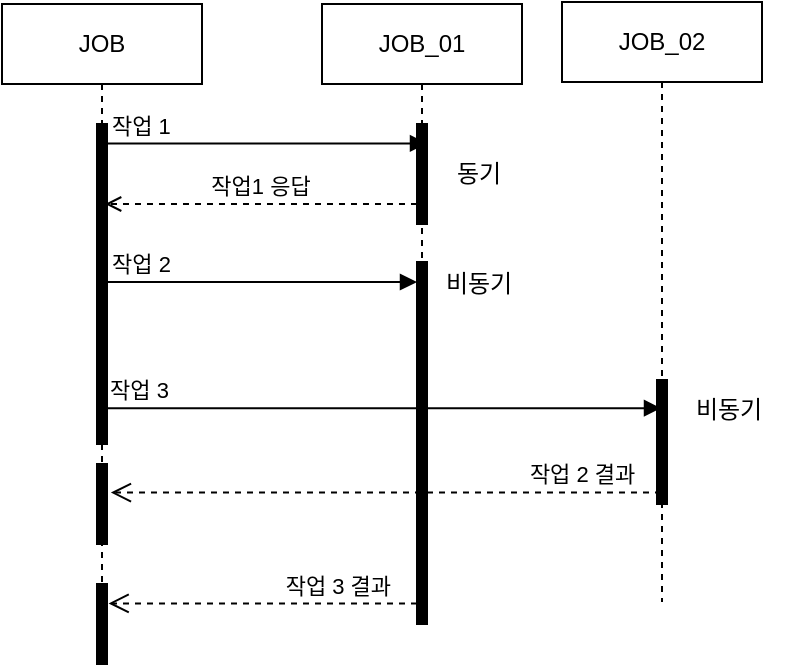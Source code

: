 <mxfile version="22.1.18" type="github">
  <diagram name="페이지-1" id="HAdsagcqMK5C1EckOBzp">
    <mxGraphModel dx="475" dy="455" grid="1" gridSize="10" guides="1" tooltips="1" connect="1" arrows="1" fold="1" page="1" pageScale="1" pageWidth="827" pageHeight="1169" math="0" shadow="0">
      <root>
        <mxCell id="0" />
        <mxCell id="1" parent="0" />
        <mxCell id="9eqFvRkzTiV2USN3E8BD-26" value="&amp;nbsp; &amp;nbsp; &amp;nbsp; &amp;nbsp; &amp;nbsp; &amp;nbsp; &amp;nbsp; &amp;nbsp; &amp;nbsp; &amp;nbsp; &amp;nbsp; &amp;nbsp; &amp;nbsp; &amp;nbsp; &amp;nbsp; &amp;nbsp; &amp;nbsp; &amp;nbsp; &amp;nbsp; &amp;nbsp; &amp;nbsp; &amp;nbsp; &amp;nbsp; &amp;nbsp; &amp;nbsp; &amp;nbsp; &amp;nbsp; &amp;nbsp; &amp;nbsp; &amp;nbsp; &amp;nbsp; &amp;nbsp; 작업 2 결과" style="html=1;verticalAlign=bottom;endArrow=open;dashed=1;endSize=8;curved=0;rounded=0;entryX=1.386;entryY=0.357;entryDx=0;entryDy=0;entryPerimeter=0;" edge="1" parent="1" source="9eqFvRkzTiV2USN3E8BD-23" target="9eqFvRkzTiV2USN3E8BD-25">
          <mxGeometry relative="1" as="geometry">
            <mxPoint x="385" y="323" as="sourcePoint" />
            <mxPoint x="233" y="360" as="targetPoint" />
          </mxGeometry>
        </mxCell>
        <mxCell id="9eqFvRkzTiV2USN3E8BD-10" value="JOB" style="shape=umlLifeline;perimeter=lifelinePerimeter;whiteSpace=wrap;html=1;container=1;dropTarget=0;collapsible=0;recursiveResize=0;outlineConnect=0;portConstraint=eastwest;newEdgeStyle={&quot;edgeStyle&quot;:&quot;elbowEdgeStyle&quot;,&quot;elbow&quot;:&quot;vertical&quot;,&quot;curved&quot;:0,&quot;rounded&quot;:0};" vertex="1" parent="1">
          <mxGeometry x="170" y="50" width="100" height="300" as="geometry" />
        </mxCell>
        <mxCell id="9eqFvRkzTiV2USN3E8BD-11" value="JOB_01" style="shape=umlLifeline;perimeter=lifelinePerimeter;whiteSpace=wrap;html=1;container=1;dropTarget=0;collapsible=0;recursiveResize=0;outlineConnect=0;portConstraint=eastwest;newEdgeStyle={&quot;edgeStyle&quot;:&quot;elbowEdgeStyle&quot;,&quot;elbow&quot;:&quot;vertical&quot;,&quot;curved&quot;:0,&quot;rounded&quot;:0};" vertex="1" parent="1">
          <mxGeometry x="330" y="50" width="100" height="300" as="geometry" />
        </mxCell>
        <mxCell id="9eqFvRkzTiV2USN3E8BD-12" value="" style="html=1;points=[];perimeter=orthogonalPerimeter;fillColor=strokeColor;align=left;verticalAlign=top;spacingLeft=10;" vertex="1" parent="1">
          <mxGeometry x="217.5" y="110" width="5" height="160" as="geometry" />
        </mxCell>
        <mxCell id="9eqFvRkzTiV2USN3E8BD-13" value="작업 1&amp;nbsp;" style="html=1;verticalAlign=bottom;labelBackgroundColor=none;endArrow=block;endFill=1;endSize=6;align=left;rounded=0;" edge="1" parent="1">
          <mxGeometry x="-1" relative="1" as="geometry">
            <mxPoint x="222.5" y="119.71" as="sourcePoint" />
            <mxPoint x="382.5" y="119.71" as="targetPoint" />
          </mxGeometry>
        </mxCell>
        <mxCell id="9eqFvRkzTiV2USN3E8BD-14" value="" style="html=1;points=[];perimeter=orthogonalPerimeter;fillColor=strokeColor;align=left;verticalAlign=top;spacingLeft=10;" vertex="1" parent="1">
          <mxGeometry x="377.5" y="110" width="5" height="50" as="geometry" />
        </mxCell>
        <mxCell id="9eqFvRkzTiV2USN3E8BD-15" value="" style="html=1;points=[];perimeter=orthogonalPerimeter;fillColor=strokeColor;align=left;verticalAlign=top;spacingLeft=10;" vertex="1" parent="1">
          <mxGeometry x="377.5" y="179" width="5" height="181" as="geometry" />
        </mxCell>
        <mxCell id="9eqFvRkzTiV2USN3E8BD-16" value="&amp;nbsp;작업 2" style="html=1;verticalAlign=bottom;labelBackgroundColor=none;endArrow=block;endFill=1;endSize=6;align=left;rounded=0;" edge="1" parent="1" source="9eqFvRkzTiV2USN3E8BD-10">
          <mxGeometry x="-1" relative="1" as="geometry">
            <mxPoint x="230" y="190" as="sourcePoint" />
            <mxPoint x="377.5" y="189.0" as="targetPoint" />
          </mxGeometry>
        </mxCell>
        <mxCell id="9eqFvRkzTiV2USN3E8BD-17" value="작업1 응답" style="html=1;verticalAlign=bottom;labelBackgroundColor=none;endArrow=open;endFill=0;dashed=1;rounded=0;exitX=-0.329;exitY=0.693;exitDx=0;exitDy=0;exitPerimeter=0;" edge="1" parent="1">
          <mxGeometry width="160" relative="1" as="geometry">
            <mxPoint x="377.495" y="150.0" as="sourcePoint" />
            <mxPoint x="221.569" y="150.0" as="targetPoint" />
          </mxGeometry>
        </mxCell>
        <mxCell id="9eqFvRkzTiV2USN3E8BD-18" value="&amp;nbsp; &amp;nbsp; &amp;nbsp; &amp;nbsp; &amp;nbsp; &amp;nbsp; &amp;nbsp; &amp;nbsp; &amp;nbsp; &amp;nbsp; &amp;nbsp; &amp;nbsp; &amp;nbsp;작업 3 결과&amp;nbsp;" style="html=1;verticalAlign=bottom;endArrow=open;dashed=1;endSize=8;curved=0;rounded=0;entryX=1.157;entryY=0.243;entryDx=0;entryDy=0;entryPerimeter=0;" edge="1" parent="1" source="9eqFvRkzTiV2USN3E8BD-15" target="9eqFvRkzTiV2USN3E8BD-21">
          <mxGeometry relative="1" as="geometry">
            <mxPoint x="589.5" y="260" as="sourcePoint" />
            <mxPoint x="450" y="260" as="targetPoint" />
          </mxGeometry>
        </mxCell>
        <mxCell id="9eqFvRkzTiV2USN3E8BD-21" value="" style="html=1;points=[];perimeter=orthogonalPerimeter;fillColor=strokeColor;align=left;verticalAlign=top;spacingLeft=10;" vertex="1" parent="1">
          <mxGeometry x="217.5" y="340" width="5" height="40" as="geometry" />
        </mxCell>
        <mxCell id="9eqFvRkzTiV2USN3E8BD-22" value="" style="html=1;points=[];perimeter=orthogonalPerimeter;fillColor=strokeColor;align=left;verticalAlign=top;spacingLeft=10;" vertex="1" parent="1">
          <mxGeometry x="497.5" y="238" width="5" height="62" as="geometry" />
        </mxCell>
        <mxCell id="9eqFvRkzTiV2USN3E8BD-23" value="JOB_02" style="shape=umlLifeline;perimeter=lifelinePerimeter;whiteSpace=wrap;html=1;container=1;dropTarget=0;collapsible=0;recursiveResize=0;outlineConnect=0;portConstraint=eastwest;newEdgeStyle={&quot;edgeStyle&quot;:&quot;elbowEdgeStyle&quot;,&quot;elbow&quot;:&quot;vertical&quot;,&quot;curved&quot;:0,&quot;rounded&quot;:0};" vertex="1" parent="1">
          <mxGeometry x="450" y="49" width="100" height="300" as="geometry" />
        </mxCell>
        <mxCell id="9eqFvRkzTiV2USN3E8BD-24" value="&amp;nbsp;작업 3" style="html=1;verticalAlign=bottom;labelBackgroundColor=none;endArrow=block;endFill=1;endSize=6;align=left;rounded=0;exitX=0.243;exitY=0.888;exitDx=0;exitDy=0;exitPerimeter=0;" edge="1" parent="1" source="9eqFvRkzTiV2USN3E8BD-12" target="9eqFvRkzTiV2USN3E8BD-23">
          <mxGeometry x="-1" relative="1" as="geometry">
            <mxPoint x="225" y="219.21" as="sourcePoint" />
            <mxPoint x="382.5" y="219.21" as="targetPoint" />
          </mxGeometry>
        </mxCell>
        <mxCell id="9eqFvRkzTiV2USN3E8BD-25" value="" style="html=1;points=[];perimeter=orthogonalPerimeter;fillColor=strokeColor;align=left;verticalAlign=top;spacingLeft=10;" vertex="1" parent="1">
          <mxGeometry x="217.5" y="280" width="5" height="40" as="geometry" />
        </mxCell>
        <mxCell id="9eqFvRkzTiV2USN3E8BD-27" value="동기" style="text;html=1;align=center;verticalAlign=middle;resizable=0;points=[];autosize=1;strokeColor=none;fillColor=none;" vertex="1" parent="1">
          <mxGeometry x="382.5" y="120" width="50" height="30" as="geometry" />
        </mxCell>
        <mxCell id="9eqFvRkzTiV2USN3E8BD-28" value="비동기" style="text;html=1;align=center;verticalAlign=middle;resizable=0;points=[];autosize=1;strokeColor=none;fillColor=none;" vertex="1" parent="1">
          <mxGeometry x="377.5" y="175" width="60" height="30" as="geometry" />
        </mxCell>
        <mxCell id="9eqFvRkzTiV2USN3E8BD-29" value="비동기" style="text;html=1;align=center;verticalAlign=middle;resizable=0;points=[];autosize=1;strokeColor=none;fillColor=none;" vertex="1" parent="1">
          <mxGeometry x="502.5" y="238" width="60" height="30" as="geometry" />
        </mxCell>
      </root>
    </mxGraphModel>
  </diagram>
</mxfile>
